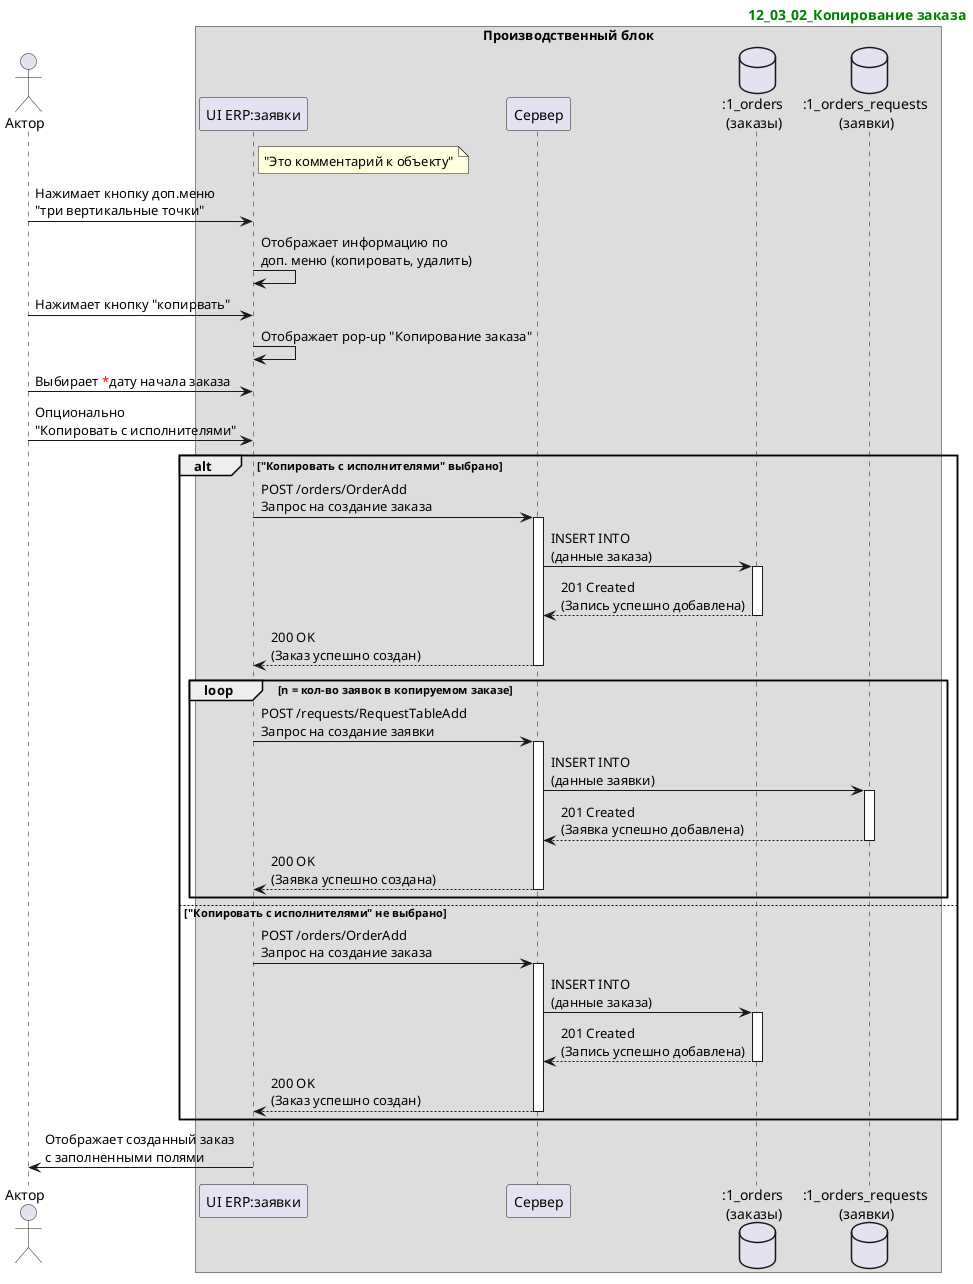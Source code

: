 @startuml
header "<font color=green size=14><b>12_03_02_Копирование заказа</b></font>"
actor "Актор" as Operator

box "Производственный блок" 
  participant "UI ERP:заявки" as UI
  note right of UI: "Это комментарий к объекту"
  participant "Сервер" as Server
  database ":1_orders \n(заказы)" as Database
  database ":1_orders_requests \n(заявки)" as Requests
end box


Operator -> UI : Нажимает кнопку доп.меню \n"три вертикальные точки"
UI -> UI : Отображает информацию по \nдоп. меню (копировать, удалить)
Operator -> UI : Нажимает кнопку "копирвать"
UI -> UI : Отображает pop-up "Копирование заказа"
Operator -> UI : Выбирает <font color=red>*</font>дату начала заказа
Operator -> UI : Опционально \n"Копировать с исполнителями"


alt "Копировать с исполнителями" выбрано
    UI -> Server : POST /orders/OrderAdd \nЗапрос на создание заказа
    activate Server
    Server -> Database : INSERT INTO \n(данные заказа)
    activate Database
    Database --> Server : 201 Created \n(Запись успешно добавлена)
    deactivate Database
    Server --> UI : 200 OK \n(Заказ успешно создан)
    deactivate Server

    loop n = кол-во заявок в копируемом заказе
        UI -> Server : POST /requests/RequestTableAdd \nЗапрос на создание заявки
        activate Server
        Server -> Requests : INSERT INTO \n(данные заявки)
        activate Requests
        Requests --> Server : 201 Created \n(Заявка успешно добавлена)
        deactivate Requests
        Server --> UI : 200 OK \n(Заявка успешно создана)
        deactivate Server
    end

else "Копировать с исполнителями" не выбрано
    UI -> Server : POST /orders/OrderAdd \nЗапрос на создание заказа
    activate Server
    Server -> Database : INSERT INTO \n(данные заказа)
    activate Database
    Database --> Server : 201 Created \n(Запись успешно добавлена)
    deactivate Database
    Server --> UI : 200 OK \n(Заказ успешно создан)
    deactivate Server
end

UI -> Operator : Отображает созданный заказ \nс заполненными полями
@enduml